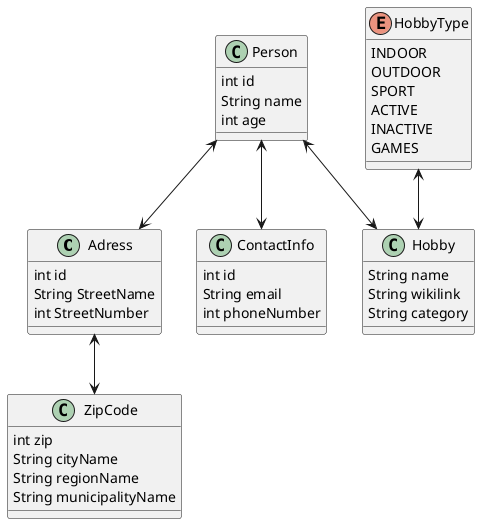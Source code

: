 @startuml
'https://plantuml.com/class-diagram

class Adress
class Person
class Hobby
class ContactInfo
class ZipCode
enum HobbyType

Person : int id
Person : String name
Person : int age

Adress : int id
Adress : String StreetName
Adress : int StreetNumber

ContactInfo : int id
ContactInfo : String email
ContactInfo : int phoneNumber

ZipCode : int zip
ZipCode : String cityName
ZipCode : String regionName
ZipCode : String municipalityName

Hobby : String name
Hobby : String wikilink
Hobby : String category

HobbyType : INDOOR
HobbyType : OUTDOOR
HobbyType : SPORT
HobbyType : ACTIVE
HobbyType : INACTIVE
HobbyType : GAMES


Person <--> ContactInfo
Person <--> Hobby
Person <--> Adress
Adress <--> ZipCode
HobbyType <--> Hobby



@enduml